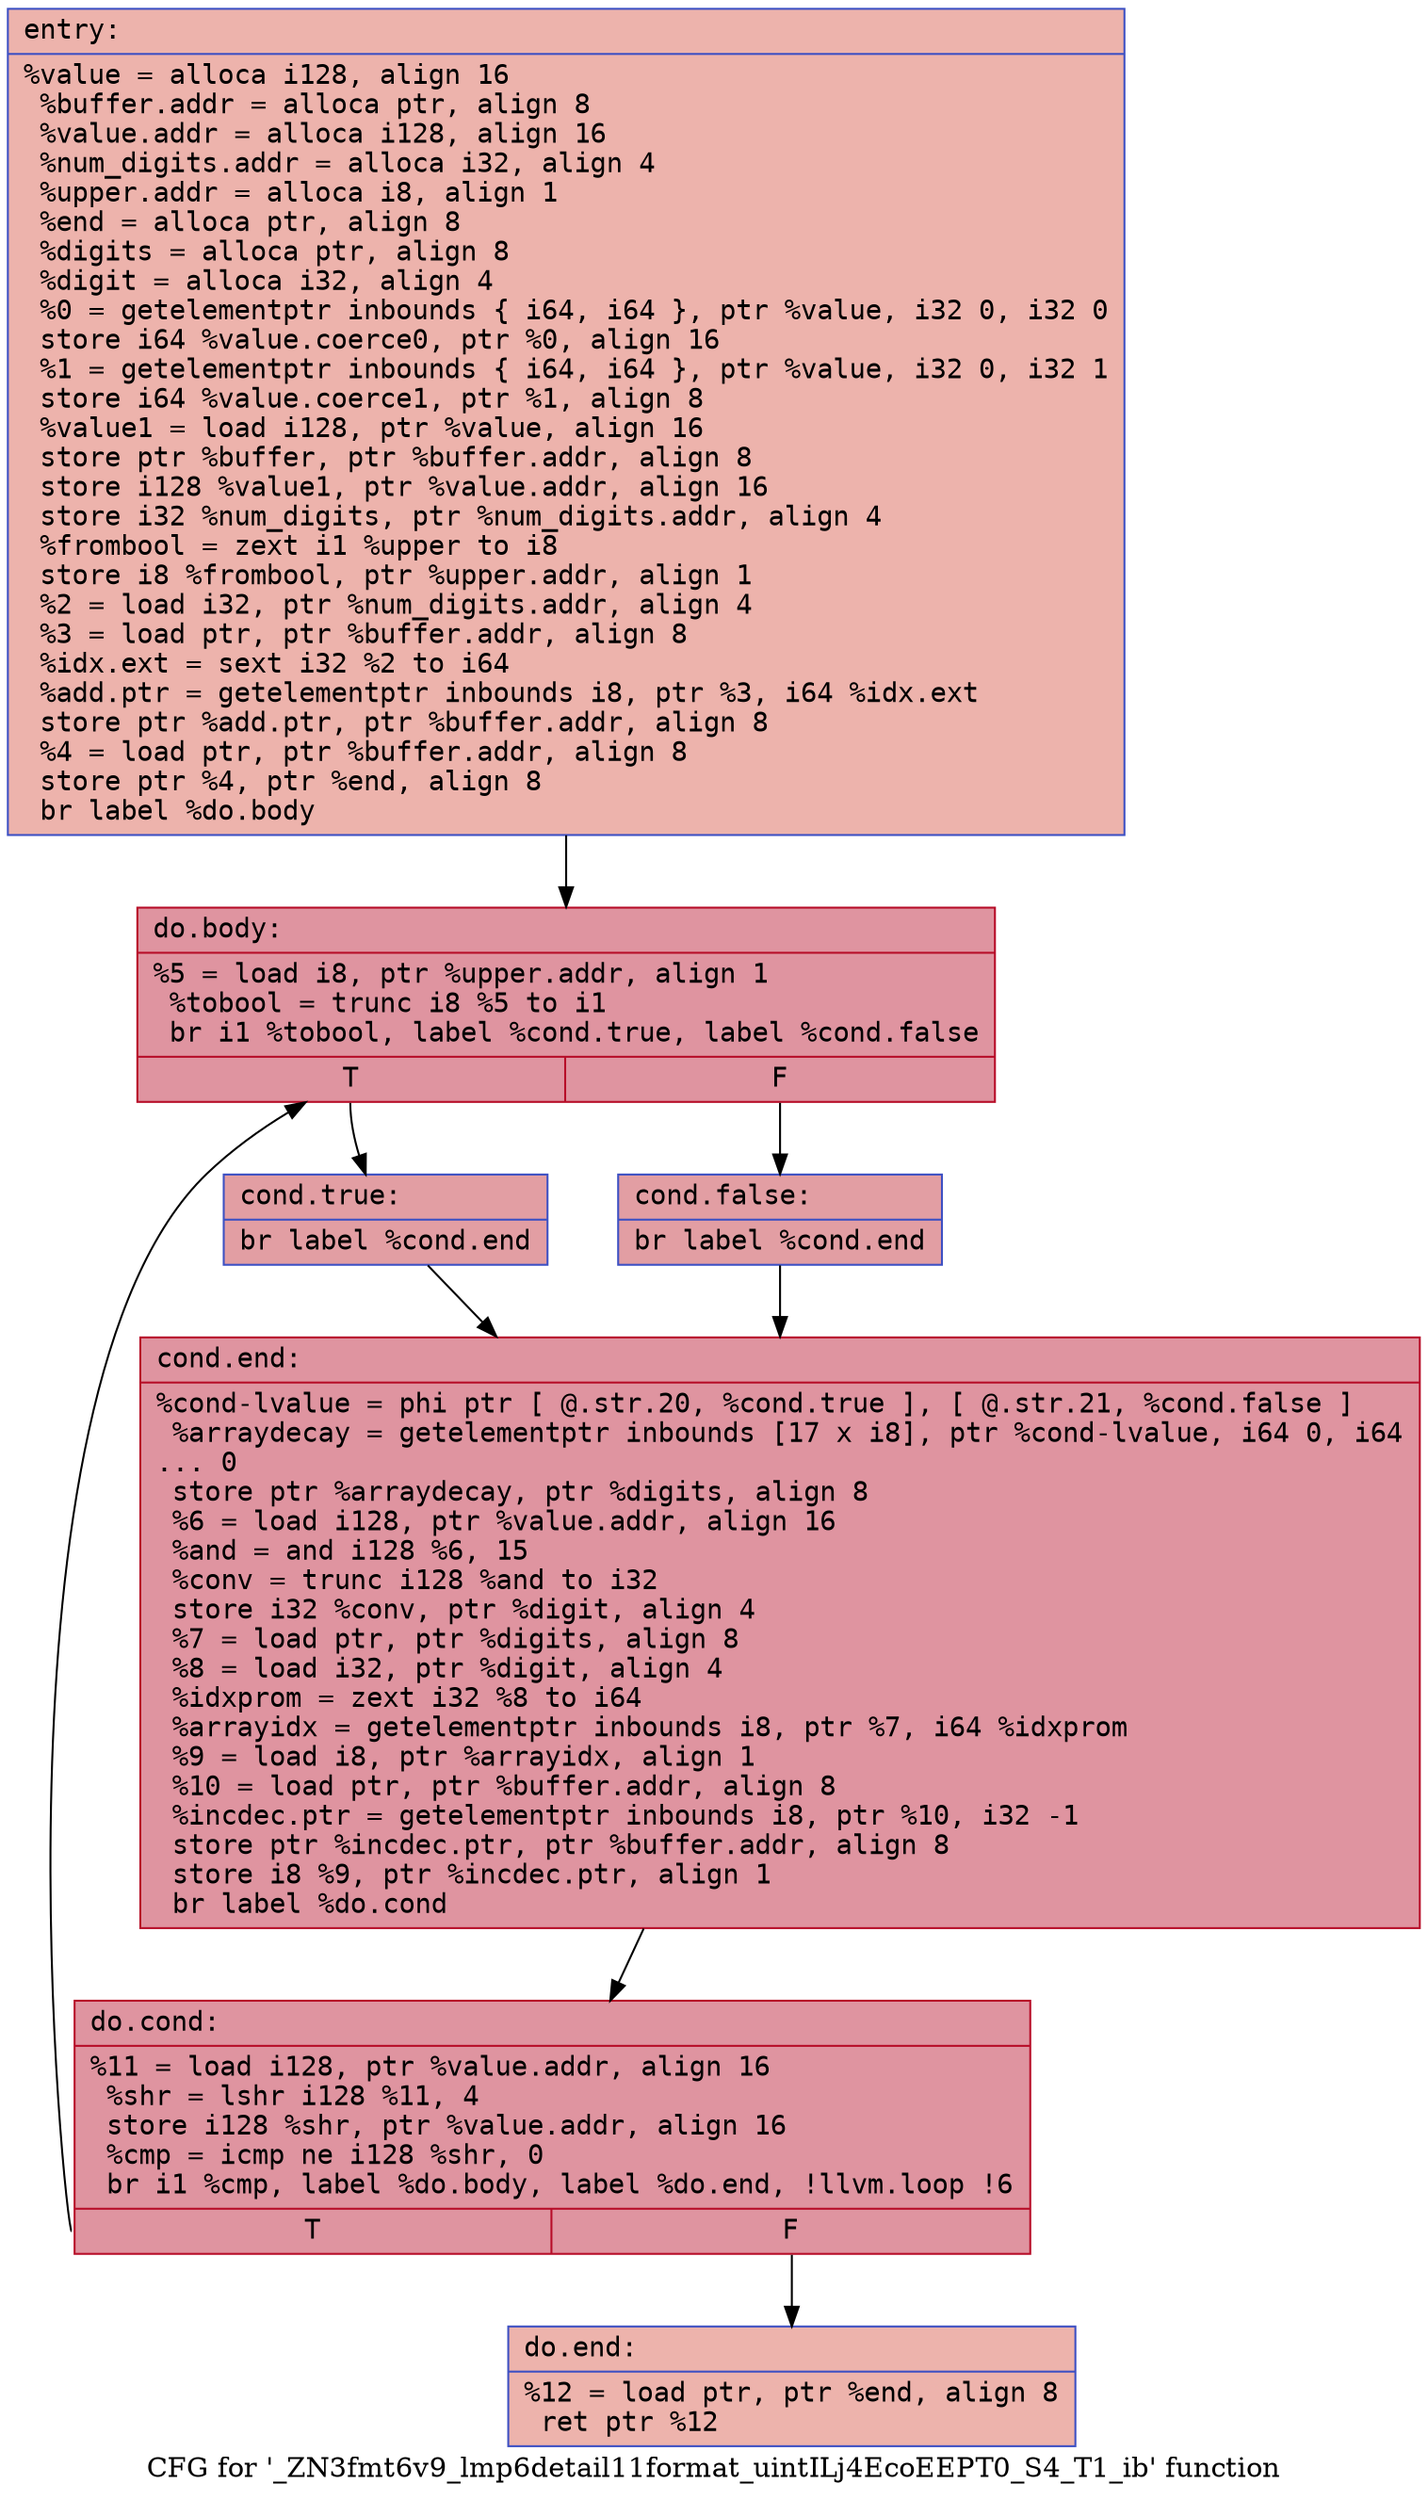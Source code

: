 digraph "CFG for '_ZN3fmt6v9_lmp6detail11format_uintILj4EcoEEPT0_S4_T1_ib' function" {
	label="CFG for '_ZN3fmt6v9_lmp6detail11format_uintILj4EcoEEPT0_S4_T1_ib' function";

	Node0x55fec35fbae0 [shape=record,color="#3d50c3ff", style=filled, fillcolor="#d6524470" fontname="Courier",label="{entry:\l|  %value = alloca i128, align 16\l  %buffer.addr = alloca ptr, align 8\l  %value.addr = alloca i128, align 16\l  %num_digits.addr = alloca i32, align 4\l  %upper.addr = alloca i8, align 1\l  %end = alloca ptr, align 8\l  %digits = alloca ptr, align 8\l  %digit = alloca i32, align 4\l  %0 = getelementptr inbounds \{ i64, i64 \}, ptr %value, i32 0, i32 0\l  store i64 %value.coerce0, ptr %0, align 16\l  %1 = getelementptr inbounds \{ i64, i64 \}, ptr %value, i32 0, i32 1\l  store i64 %value.coerce1, ptr %1, align 8\l  %value1 = load i128, ptr %value, align 16\l  store ptr %buffer, ptr %buffer.addr, align 8\l  store i128 %value1, ptr %value.addr, align 16\l  store i32 %num_digits, ptr %num_digits.addr, align 4\l  %frombool = zext i1 %upper to i8\l  store i8 %frombool, ptr %upper.addr, align 1\l  %2 = load i32, ptr %num_digits.addr, align 4\l  %3 = load ptr, ptr %buffer.addr, align 8\l  %idx.ext = sext i32 %2 to i64\l  %add.ptr = getelementptr inbounds i8, ptr %3, i64 %idx.ext\l  store ptr %add.ptr, ptr %buffer.addr, align 8\l  %4 = load ptr, ptr %buffer.addr, align 8\l  store ptr %4, ptr %end, align 8\l  br label %do.body\l}"];
	Node0x55fec35fbae0 -> Node0x55fec35fcf10[tooltip="entry -> do.body\nProbability 100.00%" ];
	Node0x55fec35fcf10 [shape=record,color="#b70d28ff", style=filled, fillcolor="#b70d2870" fontname="Courier",label="{do.body:\l|  %5 = load i8, ptr %upper.addr, align 1\l  %tobool = trunc i8 %5 to i1\l  br i1 %tobool, label %cond.true, label %cond.false\l|{<s0>T|<s1>F}}"];
	Node0x55fec35fcf10:s0 -> Node0x55fec35fd100[tooltip="do.body -> cond.true\nProbability 50.00%" ];
	Node0x55fec35fcf10:s1 -> Node0x55fec35fd150[tooltip="do.body -> cond.false\nProbability 50.00%" ];
	Node0x55fec35fd100 [shape=record,color="#3d50c3ff", style=filled, fillcolor="#be242e70" fontname="Courier",label="{cond.true:\l|  br label %cond.end\l}"];
	Node0x55fec35fd100 -> Node0x55fec35fd280[tooltip="cond.true -> cond.end\nProbability 100.00%" ];
	Node0x55fec35fd150 [shape=record,color="#3d50c3ff", style=filled, fillcolor="#be242e70" fontname="Courier",label="{cond.false:\l|  br label %cond.end\l}"];
	Node0x55fec35fd150 -> Node0x55fec35fd280[tooltip="cond.false -> cond.end\nProbability 100.00%" ];
	Node0x55fec35fd280 [shape=record,color="#b70d28ff", style=filled, fillcolor="#b70d2870" fontname="Courier",label="{cond.end:\l|  %cond-lvalue = phi ptr [ @.str.20, %cond.true ], [ @.str.21, %cond.false ]\l  %arraydecay = getelementptr inbounds [17 x i8], ptr %cond-lvalue, i64 0, i64\l... 0\l  store ptr %arraydecay, ptr %digits, align 8\l  %6 = load i128, ptr %value.addr, align 16\l  %and = and i128 %6, 15\l  %conv = trunc i128 %and to i32\l  store i32 %conv, ptr %digit, align 4\l  %7 = load ptr, ptr %digits, align 8\l  %8 = load i32, ptr %digit, align 4\l  %idxprom = zext i32 %8 to i64\l  %arrayidx = getelementptr inbounds i8, ptr %7, i64 %idxprom\l  %9 = load i8, ptr %arrayidx, align 1\l  %10 = load ptr, ptr %buffer.addr, align 8\l  %incdec.ptr = getelementptr inbounds i8, ptr %10, i32 -1\l  store ptr %incdec.ptr, ptr %buffer.addr, align 8\l  store i8 %9, ptr %incdec.ptr, align 1\l  br label %do.cond\l}"];
	Node0x55fec35fd280 -> Node0x55fec35fdf70[tooltip="cond.end -> do.cond\nProbability 100.00%" ];
	Node0x55fec35fdf70 [shape=record,color="#b70d28ff", style=filled, fillcolor="#b70d2870" fontname="Courier",label="{do.cond:\l|  %11 = load i128, ptr %value.addr, align 16\l  %shr = lshr i128 %11, 4\l  store i128 %shr, ptr %value.addr, align 16\l  %cmp = icmp ne i128 %shr, 0\l  br i1 %cmp, label %do.body, label %do.end, !llvm.loop !6\l|{<s0>T|<s1>F}}"];
	Node0x55fec35fdf70:s0 -> Node0x55fec35fcf10[tooltip="do.cond -> do.body\nProbability 96.88%" ];
	Node0x55fec35fdf70:s1 -> Node0x55fec35fe2d0[tooltip="do.cond -> do.end\nProbability 3.12%" ];
	Node0x55fec35fe2d0 [shape=record,color="#3d50c3ff", style=filled, fillcolor="#d6524470" fontname="Courier",label="{do.end:\l|  %12 = load ptr, ptr %end, align 8\l  ret ptr %12\l}"];
}
